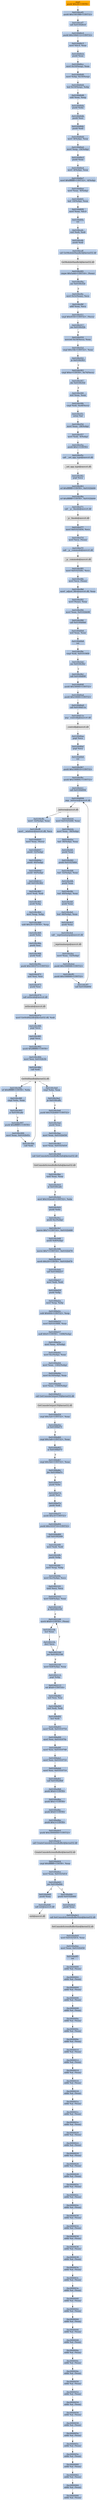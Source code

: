 digraph G {
node[shape=rectangle,style=filled,fillcolor=lightsteelblue,color=lightsteelblue]
bgcolor="transparent"
a0x0100cef0pushl_0x28UINT8[label="start\npushl $0x28<UINT8>",color="lightgrey",fillcolor="orange"];
a0x0100cef2pushl_0x1001f88UINT32[label="0x0100cef2\npushl $0x1001f88<UINT32>"];
a0x0100cef7call_0x0100d0c0[label="0x0100cef7\ncall 0x0100d0c0"];
a0x0100d0c0pushl_0x100d112UINT32[label="0x0100d0c0\npushl $0x100d112<UINT32>"];
a0x0100d0c5movl_fs_0_eax[label="0x0100d0c5\nmovl %fs:0, %eax"];
a0x0100d0cbpushl_eax[label="0x0100d0cb\npushl %eax"];
a0x0100d0ccmovl_0x10esp__eax[label="0x0100d0cc\nmovl 0x10(%esp), %eax"];
a0x0100d0d0movl_ebp_0x10esp_[label="0x0100d0d0\nmovl %ebp, 0x10(%esp)"];
a0x0100d0d4leal_0x10esp__ebp[label="0x0100d0d4\nleal 0x10(%esp), %ebp"];
a0x0100d0d8subl_eax_esp[label="0x0100d0d8\nsubl %eax, %esp"];
a0x0100d0dapushl_ebx[label="0x0100d0da\npushl %ebx"];
a0x0100d0dbpushl_esi[label="0x0100d0db\npushl %esi"];
a0x0100d0dcpushl_edi[label="0x0100d0dc\npushl %edi"];
a0x0100d0ddmovl__8ebp__eax[label="0x0100d0dd\nmovl -8(%ebp), %eax"];
a0x0100d0e0movl_esp__24ebp_[label="0x0100d0e0\nmovl %esp, -24(%ebp)"];
a0x0100d0e3pushl_eax[label="0x0100d0e3\npushl %eax"];
a0x0100d0e4movl__4ebp__eax[label="0x0100d0e4\nmovl -4(%ebp), %eax"];
a0x0100d0e7movl_0xffffffffUINT32__4ebp_[label="0x0100d0e7\nmovl $0xffffffff<UINT32>, -4(%ebp)"];
a0x0100d0eemovl_eax__8ebp_[label="0x0100d0ee\nmovl %eax, -8(%ebp)"];
a0x0100d0f1leal__16ebp__eax[label="0x0100d0f1\nleal -16(%ebp), %eax"];
a0x0100d0f4movl_eax_fs_0[label="0x0100d0f4\nmovl %eax, %fs:0"];
a0x0100d0faret[label="0x0100d0fa\nret"];
a0x0100cefcxorl_edi_edi[label="0x0100cefc\nxorl %edi, %edi"];
a0x0100cefepushl_edi[label="0x0100cefe\npushl %edi"];
a0x0100ceffcall_GetModuleHandleA_kernel32_dll[label="0x0100ceff\ncall GetModuleHandleA@kernel32.dll"];
GetModuleHandleA_kernel32_dll[label="GetModuleHandleA@kernel32.dll",color="lightgrey",fillcolor="lightgrey"];
a0x0100cf05cmpw_0x5a4dUINT16_eax_[label="0x0100cf05\ncmpw $0x5a4d<UINT16>, (%eax)"];
a0x0100cf0ajne_0x0100cf2b[label="0x0100cf0a\njne 0x0100cf2b"];
a0x0100cf0cmovl_0x3ceax__ecx[label="0x0100cf0c\nmovl 0x3c(%eax), %ecx"];
a0x0100cf0faddl_eax_ecx[label="0x0100cf0f\naddl %eax, %ecx"];
a0x0100cf11cmpl_0x4550UINT32_ecx_[label="0x0100cf11\ncmpl $0x4550<UINT32>, (%ecx)"];
a0x0100cf17jne_0x0100cf2b[label="0x0100cf17\njne 0x0100cf2b"];
a0x0100cf19movzwl_0x18ecx__eax[label="0x0100cf19\nmovzwl 0x18(%ecx), %eax"];
a0x0100cf1dcmpl_0x10bUINT32_eax[label="0x0100cf1d\ncmpl $0x10b<UINT32>, %eax"];
a0x0100cf22je_0x0100cf43[label="0x0100cf22\nje 0x0100cf43"];
a0x0100cf43cmpl_0xeUINT8_0x74ecx_[label="0x0100cf43\ncmpl $0xe<UINT8>, 0x74(%ecx)"];
a0x0100cf47jbe_0x0100cf2b[label="0x0100cf47\njbe 0x0100cf2b"];
a0x0100cf49xorl_eax_eax[label="0x0100cf49\nxorl %eax, %eax"];
a0x0100cf4bcmpl_edi_0xe8ecx_[label="0x0100cf4b\ncmpl %edi, 0xe8(%ecx)"];
a0x0100cf51setne_al[label="0x0100cf51\nsetne %al"];
a0x0100cf54movl_eax__28ebp_[label="0x0100cf54\nmovl %eax, -28(%ebp)"];
a0x0100cf57movl_edi__4ebp_[label="0x0100cf57\nmovl %edi, -4(%ebp)"];
a0x0100cf5apushl_0x1UINT8[label="0x0100cf5a\npushl $0x1<UINT8>"];
a0x0100cf5ccall___set_app_type_msvcrt_dll[label="0x0100cf5c\ncall __set_app_type@msvcrt.dll"];
a__set_app_type_msvcrt_dll[label="__set_app_type@msvcrt.dll",color="lightgrey",fillcolor="lightgrey"];
a0x0100cf62popl_ecx[label="0x0100cf62\npopl %ecx"];
a0x0100cf63orl_0xffffffffUINT8_0x0102bb90[label="0x0100cf63\norl $0xffffffff<UINT8>, 0x0102bb90"];
a0x0100cf6aorl_0xffffffffUINT8_0x0102bb94[label="0x0100cf6a\norl $0xffffffff<UINT8>, 0x0102bb94"];
a0x0100cf71call___p__fmode_msvcrt_dll[label="0x0100cf71\ncall __p__fmode@msvcrt.dll"];
a__p__fmode_msvcrt_dll[label="__p__fmode@msvcrt.dll",color="lightgrey",fillcolor="lightgrey"];
a0x0100cf77movl_0x01025d50_ecx[label="0x0100cf77\nmovl 0x01025d50, %ecx"];
a0x0100cf7dmovl_ecx_eax_[label="0x0100cf7d\nmovl %ecx, (%eax)"];
a0x0100cf7fcall___p__commode_msvcrt_dll[label="0x0100cf7f\ncall __p__commode@msvcrt.dll"];
a__p__commode_msvcrt_dll[label="__p__commode@msvcrt.dll",color="lightgrey",fillcolor="lightgrey"];
a0x0100cf85movl_0x01025d4c_ecx[label="0x0100cf85\nmovl 0x01025d4c, %ecx"];
a0x0100cf8bmovl_ecx_eax_[label="0x0100cf8b\nmovl %ecx, (%eax)"];
a0x0100cf8dmovl__adjust_fdiv_msvcrt_dll_eax[label="0x0100cf8d\nmovl _adjust_fdiv@msvcrt.dll, %eax"];
a0x0100cf92movl_eax__eax[label="0x0100cf92\nmovl (%eax), %eax"];
a0x0100cf94movl_eax_0x0102bb98[label="0x0100cf94\nmovl %eax, 0x0102bb98"];
a0x0100cf99call_0x0100d0b6[label="0x0100cf99\ncall 0x0100d0b6"];
a0x0100d0b6xorl_eax_eax[label="0x0100d0b6\nxorl %eax, %eax"];
a0x0100d0b8ret[label="0x0100d0b8\nret"];
a0x0100cf9ecmpl_edi_0x010106f4[label="0x0100cf9e\ncmpl %edi, 0x010106f4"];
a0x0100cfa4jne_0x0100cfb2[label="0x0100cfa4\njne 0x0100cfb2"];
a0x0100cfb2call_0x0100d09f[label="0x0100cfb2\ncall 0x0100d09f"];
a0x0100d09fpushl_0x30000UINT32[label="0x0100d09f\npushl $0x30000<UINT32>"];
a0x0100d0a4pushl_0x10000UINT32[label="0x0100d0a4\npushl $0x10000<UINT32>"];
a0x0100d0a9call_0x0100d11e[label="0x0100d0a9\ncall 0x0100d11e"];
a0x0100d11ejmp__controlfp_msvcrt_dll[label="0x0100d11e\njmp _controlfp@msvcrt.dll"];
a_controlfp_msvcrt_dll[label="_controlfp@msvcrt.dll",color="lightgrey",fillcolor="lightgrey"];
a0x0100d0aepopl_ecx[label="0x0100d0ae\npopl %ecx"];
a0x0100d0afpopl_ecx[label="0x0100d0af\npopl %ecx"];
a0x0100d0b0ret[label="0x0100d0b0\nret"];
a0x0100cfb7pushl_0x100f010UINT32[label="0x0100cfb7\npushl $0x100f010<UINT32>"];
a0x0100cfbcpushl_0x100f00cUINT32[label="0x0100cfbc\npushl $0x100f00c<UINT32>"];
a0x0100cfc1call_0x0100d094[label="0x0100cfc1\ncall 0x0100d094"];
a0x0100d094jmp__initterm_msvcrt_dll[label="0x0100d094\njmp _initterm@msvcrt.dll"];
a_initterm_msvcrt_dll[label="_initterm@msvcrt.dll",color="lightgrey",fillcolor="lightgrey"];
a0x0100cfc6movl_0x01025d48_eax[label="0x0100cfc6\nmovl 0x01025d48, %eax"];
a0x0100cfcbmovl_eax__36ebp_[label="0x0100cfcb\nmovl %eax, -36(%ebp)"];
a0x0100cfceleal__36ebp__eax[label="0x0100cfce\nleal -36(%ebp), %eax"];
a0x0100cfd1pushl_eax[label="0x0100cfd1\npushl %eax"];
a0x0100cfd2pushl_0x01025d44[label="0x0100cfd2\npushl 0x01025d44"];
a0x0100cfd8leal__32ebp__eax[label="0x0100cfd8\nleal -32(%ebp), %eax"];
a0x0100cfdbpushl_eax[label="0x0100cfdb\npushl %eax"];
a0x0100cfdcleal__40ebp__eax[label="0x0100cfdc\nleal -40(%ebp), %eax"];
a0x0100cfdfpushl_eax[label="0x0100cfdf\npushl %eax"];
a0x0100cfe0leal__44ebp__eax[label="0x0100cfe0\nleal -44(%ebp), %eax"];
a0x0100cfe3pushl_eax[label="0x0100cfe3\npushl %eax"];
a0x0100cfe4call___wgetmainargs_msvcrt_dll[label="0x0100cfe4\ncall __wgetmainargs@msvcrt.dll"];
a__wgetmainargs_msvcrt_dll[label="__wgetmainargs@msvcrt.dll",color="lightgrey",fillcolor="lightgrey"];
a0x0100cfeamovl_eax__52ebp_[label="0x0100cfea\nmovl %eax, -52(%ebp)"];
a0x0100cfedpushl_0x100f008UINT32[label="0x0100cfed\npushl $0x100f008<UINT32>"];
a0x0100cff2pushl_0x100f000UINT32[label="0x0100cff2\npushl $0x100f000<UINT32>"];
a0x0100cff7call_0x0100d094[label="0x0100cff7\ncall 0x0100d094"];
a0x0100cffcmovl__32ebp__eax[label="0x0100cffc\nmovl -32(%ebp), %eax"];
a0x0100cfffmovl___winitenv_msvcrt_dll_ecx[label="0x0100cfff\nmovl __winitenv@msvcrt.dll, %ecx"];
a0x0100d005movl_eax_ecx_[label="0x0100d005\nmovl %eax, (%ecx)"];
a0x0100d007pushl__32ebp_[label="0x0100d007\npushl -32(%ebp)"];
a0x0100d00apushl__40ebp_[label="0x0100d00a\npushl -40(%ebp)"];
a0x0100d00dpushl__44ebp_[label="0x0100d00d\npushl -44(%ebp)"];
a0x0100d010call_0x0100c961[label="0x0100d010\ncall 0x0100c961"];
a0x0100c961movl_edi_edi[label="0x0100c961\nmovl %edi, %edi"];
a0x0100c963pushl_ebp[label="0x0100c963\npushl %ebp"];
a0x0100c964movl_esp_ebp[label="0x0100c964\nmovl %esp, %ebp"];
a0x0100c966subl_0x20UINT8_esp[label="0x0100c966\nsubl $0x20<UINT8>, %esp"];
a0x0100c969pushl_ebx[label="0x0100c969\npushl %ebx"];
a0x0100c96apushl_esi[label="0x0100c96a\npushl %esi"];
a0x0100c96bpushl_edi[label="0x0100c96b\npushl %edi"];
a0x0100c96cpushl_0x1001f72UINT32[label="0x0100c96c\npushl $0x1001f72<UINT32>"];
a0x0100c971xorl_esi_esi[label="0x0100c971\nxorl %esi, %esi"];
a0x0100c973pushl_esi[label="0x0100c973\npushl %esi"];
a0x0100c974call_setlocale_msvcrt_dll[label="0x0100c974\ncall setlocale@msvcrt.dll"];
setlocale_msvcrt_dll[label="setlocale@msvcrt.dll",color="lightgrey",fillcolor="lightgrey"];
a0x0100c97amovl_GetStdHandle_kernel32_dll_edi[label="0x0100c97a\nmovl GetStdHandle@kernel32.dll, %edi"];
a0x0100c980popl_ecx[label="0x0100c980\npopl %ecx"];
a0x0100c981popl_ecx[label="0x0100c981\npopl %ecx"];
a0x0100c982pushl_0xfffffff6UINT8[label="0x0100c982\npushl $0xfffffff6<UINT8>"];
a0x0100c984movl_esi_0x0102b3fc[label="0x0100c984\nmovl %esi, 0x0102b3fc"];
a0x0100c98acall_edi[label="0x0100c98a\ncall %edi"];
GetStdHandle_kernel32_dll[label="GetStdHandle@kernel32.dll",color="lightgrey",fillcolor="lightgrey"];
a0x0100c98corl_0xffffffffUINT8_ebx[label="0x0100c98c\norl $0xffffffff<UINT8>, %ebx"];
a0x0100c98fcmpl_ebx_eax[label="0x0100c98f\ncmpl %ebx, %eax"];
a0x0100c991je_0x0100ca8c[label="0x0100c991\nje 0x0100ca8c"];
a0x0100c997pushl_0xfffffff5UINT8[label="0x0100c997\npushl $0xfffffff5<UINT8>"];
a0x0100c999movl_eax_0x0102b45c[label="0x0100c999\nmovl %eax, 0x0102b45c"];
a0x0100c99ecall_edi[label="0x0100c99e\ncall %edi"];
a0x0100c9a0cmpl_ebx_eax[label="0x0100c9a0\ncmpl %ebx, %eax"];
a0x0100c9a2je_0x0100ca8c[label="0x0100c9a2\nje 0x0100ca8c"];
a0x0100c9a8pushl_0x102b460UINT32[label="0x0100c9a8\npushl $0x102b460<UINT32>"];
a0x0100c9adpushl_eax[label="0x0100c9ad\npushl %eax"];
a0x0100c9aemovl_eax_0x0102b458[label="0x0100c9ae\nmovl %eax, 0x0102b458"];
a0x0100c9b3movl_eax_0x01025d18[label="0x0100c9b3\nmovl %eax, 0x01025d18"];
a0x0100c9b8call_GetConsoleScreenBufferInfo_kernel32_dll[label="0x0100c9b8\ncall GetConsoleScreenBufferInfo@kernel32.dll"];
GetConsoleScreenBufferInfo_kernel32_dll[label="GetConsoleScreenBufferInfo@kernel32.dll",color="lightgrey",fillcolor="lightgrey"];
a0x0100c9betestl_eax_eax[label="0x0100c9be\ntestl %eax, %eax"];
a0x0100c9c0je_0x0100ca8c[label="0x0100c9c0\nje 0x0100ca8c"];
a0x0100c9c6movl_0x102aca0UINT32_ebx[label="0x0100c9c6\nmovl $0x102aca0<UINT32>, %ebx"];
a0x0100c9cbpushl_ebx[label="0x0100c9cb\npushl %ebx"];
a0x0100c9ccpushl_0xcebp_[label="0x0100c9cc\npushl 0xc(%ebp)"];
a0x0100c9cfmovw_0x7UINT16_0x0102b468[label="0x0100c9cf\nmovw $0x7<UINT16>, 0x0102b468"];
a0x0100c9d8pushl_0x8ebp_[label="0x0100c9d8\npushl 0x8(%ebp)"];
a0x0100c9dbmovw_0x7UINT16_0x0102b478[label="0x0100c9db\nmovw $0x7<UINT16>, 0x0102b478"];
a0x0100c9e4movb_0x20UINT8_0x0102b476[label="0x0100c9e4\nmovb $0x20<UINT8>, 0x0102b476"];
a0x0100c9ebcall_0x0100bd27[label="0x0100c9eb\ncall 0x0100bd27"];
a0x0100bd27movl_edi_edi[label="0x0100bd27\nmovl %edi, %edi"];
a0x0100bd29pushl_ebp[label="0x0100bd29\npushl %ebp"];
a0x0100bd2amovl_esp_ebp[label="0x0100bd2a\nmovl %esp, %ebp"];
a0x0100bd2csubl_0x604UINT32_esp[label="0x0100bd2c\nsubl $0x604<UINT32>, %esp"];
a0x0100bd32movl_0x010106f0_eax[label="0x0100bd32\nmovl 0x010106f0, %eax"];
a0x0100bd37andl_0x0UINT8__1496ebp_[label="0x0100bd37\nandl $0x0<UINT8>, -1496(%ebp)"];
a0x0100bd3emovl_eax__4ebp_[label="0x0100bd3e\nmovl %eax, -4(%ebp)"];
a0x0100bd41movl_0xcebp__eax[label="0x0100bd41\nmovl 0xc(%ebp), %eax"];
a0x0100bd44movl_eax__1492ebp_[label="0x0100bd44\nmovl %eax, -1492(%ebp)"];
a0x0100bd4amovl_0x10ebp__eax[label="0x0100bd4a\nmovl 0x10(%ebp), %eax"];
a0x0100bd4dmovl_eax__1500ebp_[label="0x0100bd4d\nmovl %eax, -1500(%ebp)"];
a0x0100bd53call_GetConsoleOutputCP_kernel32_dll[label="0x0100bd53\ncall GetConsoleOutputCP@kernel32.dll"];
GetConsoleOutputCP_kernel32_dll[label="GetConsoleOutputCP@kernel32.dll",color="lightgrey",fillcolor="lightgrey"];
a0x0100bd59cmpl_0x3a4UINT32_eax[label="0x0100bd59\ncmpl $0x3a4<UINT32>, %eax"];
a0x0100bd5eje_0x0100bd75[label="0x0100bd5e\nje 0x0100bd75"];
a0x0100bd60cmpl_0x3a8UINT32_eax[label="0x0100bd60\ncmpl $0x3a8<UINT32>, %eax"];
a0x0100bd65je_0x0100bd75[label="0x0100bd65\nje 0x0100bd75"];
a0x0100bd67cmpl_0x3b4UINT32_eax[label="0x0100bd67\ncmpl $0x3b4<UINT32>, %eax"];
a0x0100bd6cjbe_0x0100bd7c[label="0x0100bd6c\njbe 0x0100bd7c"];
a0x0100bd7cpushl_ebx[label="0x0100bd7c\npushl %ebx"];
a0x0100bd7dpushl_esi[label="0x0100bd7d\npushl %esi"];
a0x0100bd7epushl_edi[label="0x0100bd7e\npushl %edi"];
a0x0100bd7fpushl_0xc0UINT32[label="0x0100bd7f\npushl $0xc0<UINT32>"];
a0x0100bd84pushl_0x1010710UINT32[label="0x0100bd84\npushl $0x1010710<UINT32>"];
a0x0100bd89call_0x010020f9[label="0x0100bd89\ncall 0x010020f9"];
a0x010020f9movl_edi_edi[label="0x010020f9\nmovl %edi, %edi"];
a0x010020fbpushl_ebp[label="0x010020fb\npushl %ebp"];
a0x010020fcmovl_esp_ebp[label="0x010020fc\nmovl %esp, %ebp"];
a0x010020femovl_0xcebp__ecx[label="0x010020fe\nmovl 0xc(%ebp), %ecx"];
a0x01002101testl_ecx_ecx[label="0x01002101\ntestl %ecx, %ecx"];
a0x01002103movl_0x8ebp__eax[label="0x01002103\nmovl 0x8(%ebp), %eax"];
a0x01002106je_0x0100210f[label="0x01002106\nje 0x0100210f"];
a0x01002108movb_0x0UINT8_eax_[label="0x01002108\nmovb $0x0<UINT8>, (%eax)"];
a0x0100210bincl_eax[label="0x0100210b\nincl %eax"];
a0x0100210cdecl_ecx[label="0x0100210c\ndecl %ecx"];
a0x0100210djne_0x01002108[label="0x0100210d\njne 0x01002108"];
a0x0100210fmovl_0x8ebp__eax[label="0x0100210f\nmovl 0x8(%ebp), %eax"];
a0x01002112popl_ebp[label="0x01002112\npopl %ebp"];
a0x01002113ret_0x8UINT16[label="0x01002113\nret $0x8<UINT16>"];
a0x0100bd8exorl_esi_esi[label="0x0100bd8e\nxorl %esi, %esi"];
a0x0100bd90xorl_edi_edi[label="0x0100bd90\nxorl %edi, %edi"];
a0x0100bd92incl_edi[label="0x0100bd92\nincl %edi"];
a0x0100bd93movl_edi_0x01010754[label="0x0100bd93\nmovl %edi, 0x01010754"];
a0x0100bd99movl_esi_0x0101074c[label="0x0100bd99\nmovl %esi, 0x0101074c"];
a0x0100bd9fmovl_esi_0x01010748[label="0x0100bd9f\nmovl %esi, 0x01010748"];
a0x0100bda5movl_esi_0x01010710[label="0x0100bda5\nmovl %esi, 0x01010710"];
a0x0100bdabmovl_esi_0x01010714[label="0x0100bdab\nmovl %esi, 0x01010714"];
a0x0100bdb1call_0x0100a9b8[label="0x0100bdb1\ncall 0x0100a9b8"];
a0x0100a9b8pushl_0x0UINT8[label="0x0100a9b8\npushl $0x0<UINT8>"];
a0x0100a9bapushl_0x1UINT8[label="0x0100a9ba\npushl $0x1<UINT8>"];
a0x0100a9bcpushl_0x0UINT8[label="0x0100a9bc\npushl $0x0<UINT8>"];
a0x0100a9bepushl_0x3UINT8[label="0x0100a9be\npushl $0x3<UINT8>"];
a0x0100a9c0pushl_0xc0000000UINT32[label="0x0100a9c0\npushl $0xc0000000<UINT32>"];
a0x0100a9c5call_CreateConsoleScreenBuffer_kernel32_dll[label="0x0100a9c5\ncall CreateConsoleScreenBuffer@kernel32.dll"];
CreateConsoleScreenBuffer_kernel32_dll[label="CreateConsoleScreenBuffer@kernel32.dll",color="lightgrey",fillcolor="lightgrey"];
a0x0100a9cbcmpl_0xffffffffUINT8_eax[label="0x0100a9cb\ncmpl $0xffffffff<UINT8>, %eax"];
a0x0100a9cemovl_eax_0x01025d14[label="0x0100a9ce\nmovl %eax, 0x01025d14"];
a0x0100a9d3jne_0x0100a9dc[label="0x0100a9d3\njne 0x0100a9dc"];
a0x0100a9d5pushl_eax[label="0x0100a9d5\npushl %eax"];
a0x0100a9dcpushl_0x0102b460[label="0x0100a9dc\npushl 0x0102b460"];
a0x0100a9e2pushl_eax[label="0x0100a9e2\npushl %eax"];
a0x0100a9e3call_SetConsoleScreenBufferSize_kernel32_dll[label="0x0100a9e3\ncall SetConsoleScreenBufferSize@kernel32.dll"];
SetConsoleScreenBufferSize_kernel32_dll[label="SetConsoleScreenBufferSize@kernel32.dll",color="lightgrey",fillcolor="lightgrey"];
a0x0100a9e9movl_0x01025d14_eax[label="0x0100a9e9\nmovl 0x01025d14, %eax"];
a0x0100a9eemovl_eax_0x0102b458[label="0x0100a9ee\nmovl %eax, 0x0102b458"];
a0x0100a9f3ret[label="0x0100a9f3\nret"];
a0xc0000000addb_al_eax_[label="0xc0000000\naddb %al, (%eax)"];
a0xc0000002addb_al_eax_[label="0xc0000002\naddb %al, (%eax)"];
a0xc0000004addb_al_eax_[label="0xc0000004\naddb %al, (%eax)"];
a0xc0000006addb_al_eax_[label="0xc0000006\naddb %al, (%eax)"];
a0xc0000008addb_al_eax_[label="0xc0000008\naddb %al, (%eax)"];
a0xc000000aaddb_al_eax_[label="0xc000000a\naddb %al, (%eax)"];
a0xc000000caddb_al_eax_[label="0xc000000c\naddb %al, (%eax)"];
a0xc000000eaddb_al_eax_[label="0xc000000e\naddb %al, (%eax)"];
a0xc0000010addb_al_eax_[label="0xc0000010\naddb %al, (%eax)"];
a0xc0000012addb_al_eax_[label="0xc0000012\naddb %al, (%eax)"];
a0xc0000014addb_al_eax_[label="0xc0000014\naddb %al, (%eax)"];
a0xc0000016addb_al_eax_[label="0xc0000016\naddb %al, (%eax)"];
a0xc0000018addb_al_eax_[label="0xc0000018\naddb %al, (%eax)"];
a0xc000001aaddb_al_eax_[label="0xc000001a\naddb %al, (%eax)"];
a0xc000001caddb_al_eax_[label="0xc000001c\naddb %al, (%eax)"];
a0xc000001eaddb_al_eax_[label="0xc000001e\naddb %al, (%eax)"];
a0xc0000020addb_al_eax_[label="0xc0000020\naddb %al, (%eax)"];
a0xc0000022addb_al_eax_[label="0xc0000022\naddb %al, (%eax)"];
a0xc0000024addb_al_eax_[label="0xc0000024\naddb %al, (%eax)"];
a0xc0000026addb_al_eax_[label="0xc0000026\naddb %al, (%eax)"];
a0xc0000028addb_al_eax_[label="0xc0000028\naddb %al, (%eax)"];
a0xc000002aaddb_al_eax_[label="0xc000002a\naddb %al, (%eax)"];
a0xc000002caddb_al_eax_[label="0xc000002c\naddb %al, (%eax)"];
a0xc000002eaddb_al_eax_[label="0xc000002e\naddb %al, (%eax)"];
a0xc0000030addb_al_eax_[label="0xc0000030\naddb %al, (%eax)"];
a0xc0000032addb_al_eax_[label="0xc0000032\naddb %al, (%eax)"];
a0xc0000034addb_al_eax_[label="0xc0000034\naddb %al, (%eax)"];
a0xc0000036addb_al_eax_[label="0xc0000036\naddb %al, (%eax)"];
a0xc0000038addb_al_eax_[label="0xc0000038\naddb %al, (%eax)"];
a0xc000003aaddb_al_eax_[label="0xc000003a\naddb %al, (%eax)"];
a0xc000003caddb_al_eax_[label="0xc000003c\naddb %al, (%eax)"];
a0xc000003eaddb_al_eax_[label="0xc000003e\naddb %al, (%eax)"];
a0xc0000040addb_al_eax_[label="0xc0000040\naddb %al, (%eax)"];
a0xc0000042addb_al_eax_[label="0xc0000042\naddb %al, (%eax)"];
a0xc0000044addb_al_eax_[label="0xc0000044\naddb %al, (%eax)"];
a0xc0000046addb_al_eax_[label="0xc0000046\naddb %al, (%eax)"];
a0xc0000048addb_al_eax_[label="0xc0000048\naddb %al, (%eax)"];
a0xc000004aaddb_al_eax_[label="0xc000004a\naddb %al, (%eax)"];
a0xc000004caddb_al_eax_[label="0xc000004c\naddb %al, (%eax)"];
a0xc000004eaddb_al_eax_[label="0xc000004e\naddb %al, (%eax)"];
a0xc0000050addb_al_eax_[label="0xc0000050\naddb %al, (%eax)"];
a0xc0000052addb_al_eax_[label="0xc0000052\naddb %al, (%eax)"];
a0xc0000054addb_al_eax_[label="0xc0000054\naddb %al, (%eax)"];
a0xc0000056addb_al_eax_[label="0xc0000056\naddb %al, (%eax)"];
a0xc0000058addb_al_eax_[label="0xc0000058\naddb %al, (%eax)"];
a0xc000005aaddb_al_eax_[label="0xc000005a\naddb %al, (%eax)"];
a0xc000005caddb_al_eax_[label="0xc000005c\naddb %al, (%eax)"];
a0xc000005eaddb_al_eax_[label="0xc000005e\naddb %al, (%eax)"];
a0xc0000060addb_al_eax_[label="0xc0000060\naddb %al, (%eax)"];
a0xc0000062addb_al_eax_[label="0xc0000062\naddb %al, (%eax)"];
a0xc0000064addb_al_eax_[label="0xc0000064\naddb %al, (%eax)"];
a0xc0000066addb_al_eax_[label="0xc0000066\naddb %al, (%eax)"];
a0x0100a9d6call_exit_msvcrt_dll[label="0x0100a9d6\ncall exit@msvcrt.dll"];
exit_msvcrt_dll[label="exit@msvcrt.dll",color="lightgrey",fillcolor="lightgrey"];
a0x0100cef0pushl_0x28UINT8 -> a0x0100cef2pushl_0x1001f88UINT32 [color="#000000"];
a0x0100cef2pushl_0x1001f88UINT32 -> a0x0100cef7call_0x0100d0c0 [color="#000000"];
a0x0100cef7call_0x0100d0c0 -> a0x0100d0c0pushl_0x100d112UINT32 [color="#000000"];
a0x0100d0c0pushl_0x100d112UINT32 -> a0x0100d0c5movl_fs_0_eax [color="#000000"];
a0x0100d0c5movl_fs_0_eax -> a0x0100d0cbpushl_eax [color="#000000"];
a0x0100d0cbpushl_eax -> a0x0100d0ccmovl_0x10esp__eax [color="#000000"];
a0x0100d0ccmovl_0x10esp__eax -> a0x0100d0d0movl_ebp_0x10esp_ [color="#000000"];
a0x0100d0d0movl_ebp_0x10esp_ -> a0x0100d0d4leal_0x10esp__ebp [color="#000000"];
a0x0100d0d4leal_0x10esp__ebp -> a0x0100d0d8subl_eax_esp [color="#000000"];
a0x0100d0d8subl_eax_esp -> a0x0100d0dapushl_ebx [color="#000000"];
a0x0100d0dapushl_ebx -> a0x0100d0dbpushl_esi [color="#000000"];
a0x0100d0dbpushl_esi -> a0x0100d0dcpushl_edi [color="#000000"];
a0x0100d0dcpushl_edi -> a0x0100d0ddmovl__8ebp__eax [color="#000000"];
a0x0100d0ddmovl__8ebp__eax -> a0x0100d0e0movl_esp__24ebp_ [color="#000000"];
a0x0100d0e0movl_esp__24ebp_ -> a0x0100d0e3pushl_eax [color="#000000"];
a0x0100d0e3pushl_eax -> a0x0100d0e4movl__4ebp__eax [color="#000000"];
a0x0100d0e4movl__4ebp__eax -> a0x0100d0e7movl_0xffffffffUINT32__4ebp_ [color="#000000"];
a0x0100d0e7movl_0xffffffffUINT32__4ebp_ -> a0x0100d0eemovl_eax__8ebp_ [color="#000000"];
a0x0100d0eemovl_eax__8ebp_ -> a0x0100d0f1leal__16ebp__eax [color="#000000"];
a0x0100d0f1leal__16ebp__eax -> a0x0100d0f4movl_eax_fs_0 [color="#000000"];
a0x0100d0f4movl_eax_fs_0 -> a0x0100d0faret [color="#000000"];
a0x0100d0faret -> a0x0100cefcxorl_edi_edi [color="#000000"];
a0x0100cefcxorl_edi_edi -> a0x0100cefepushl_edi [color="#000000"];
a0x0100cefepushl_edi -> a0x0100ceffcall_GetModuleHandleA_kernel32_dll [color="#000000"];
a0x0100ceffcall_GetModuleHandleA_kernel32_dll -> GetModuleHandleA_kernel32_dll [color="#000000"];
GetModuleHandleA_kernel32_dll -> a0x0100cf05cmpw_0x5a4dUINT16_eax_ [color="#000000"];
a0x0100cf05cmpw_0x5a4dUINT16_eax_ -> a0x0100cf0ajne_0x0100cf2b [color="#000000"];
a0x0100cf0ajne_0x0100cf2b -> a0x0100cf0cmovl_0x3ceax__ecx [color="#000000",label="F"];
a0x0100cf0cmovl_0x3ceax__ecx -> a0x0100cf0faddl_eax_ecx [color="#000000"];
a0x0100cf0faddl_eax_ecx -> a0x0100cf11cmpl_0x4550UINT32_ecx_ [color="#000000"];
a0x0100cf11cmpl_0x4550UINT32_ecx_ -> a0x0100cf17jne_0x0100cf2b [color="#000000"];
a0x0100cf17jne_0x0100cf2b -> a0x0100cf19movzwl_0x18ecx__eax [color="#000000",label="F"];
a0x0100cf19movzwl_0x18ecx__eax -> a0x0100cf1dcmpl_0x10bUINT32_eax [color="#000000"];
a0x0100cf1dcmpl_0x10bUINT32_eax -> a0x0100cf22je_0x0100cf43 [color="#000000"];
a0x0100cf22je_0x0100cf43 -> a0x0100cf43cmpl_0xeUINT8_0x74ecx_ [color="#000000",label="T"];
a0x0100cf43cmpl_0xeUINT8_0x74ecx_ -> a0x0100cf47jbe_0x0100cf2b [color="#000000"];
a0x0100cf47jbe_0x0100cf2b -> a0x0100cf49xorl_eax_eax [color="#000000",label="F"];
a0x0100cf49xorl_eax_eax -> a0x0100cf4bcmpl_edi_0xe8ecx_ [color="#000000"];
a0x0100cf4bcmpl_edi_0xe8ecx_ -> a0x0100cf51setne_al [color="#000000"];
a0x0100cf51setne_al -> a0x0100cf54movl_eax__28ebp_ [color="#000000"];
a0x0100cf54movl_eax__28ebp_ -> a0x0100cf57movl_edi__4ebp_ [color="#000000"];
a0x0100cf57movl_edi__4ebp_ -> a0x0100cf5apushl_0x1UINT8 [color="#000000"];
a0x0100cf5apushl_0x1UINT8 -> a0x0100cf5ccall___set_app_type_msvcrt_dll [color="#000000"];
a0x0100cf5ccall___set_app_type_msvcrt_dll -> a__set_app_type_msvcrt_dll [color="#000000"];
a__set_app_type_msvcrt_dll -> a0x0100cf62popl_ecx [color="#000000"];
a0x0100cf62popl_ecx -> a0x0100cf63orl_0xffffffffUINT8_0x0102bb90 [color="#000000"];
a0x0100cf63orl_0xffffffffUINT8_0x0102bb90 -> a0x0100cf6aorl_0xffffffffUINT8_0x0102bb94 [color="#000000"];
a0x0100cf6aorl_0xffffffffUINT8_0x0102bb94 -> a0x0100cf71call___p__fmode_msvcrt_dll [color="#000000"];
a0x0100cf71call___p__fmode_msvcrt_dll -> a__p__fmode_msvcrt_dll [color="#000000"];
a__p__fmode_msvcrt_dll -> a0x0100cf77movl_0x01025d50_ecx [color="#000000"];
a0x0100cf77movl_0x01025d50_ecx -> a0x0100cf7dmovl_ecx_eax_ [color="#000000"];
a0x0100cf7dmovl_ecx_eax_ -> a0x0100cf7fcall___p__commode_msvcrt_dll [color="#000000"];
a0x0100cf7fcall___p__commode_msvcrt_dll -> a__p__commode_msvcrt_dll [color="#000000"];
a__p__commode_msvcrt_dll -> a0x0100cf85movl_0x01025d4c_ecx [color="#000000"];
a0x0100cf85movl_0x01025d4c_ecx -> a0x0100cf8bmovl_ecx_eax_ [color="#000000"];
a0x0100cf8bmovl_ecx_eax_ -> a0x0100cf8dmovl__adjust_fdiv_msvcrt_dll_eax [color="#000000"];
a0x0100cf8dmovl__adjust_fdiv_msvcrt_dll_eax -> a0x0100cf92movl_eax__eax [color="#000000"];
a0x0100cf92movl_eax__eax -> a0x0100cf94movl_eax_0x0102bb98 [color="#000000"];
a0x0100cf94movl_eax_0x0102bb98 -> a0x0100cf99call_0x0100d0b6 [color="#000000"];
a0x0100cf99call_0x0100d0b6 -> a0x0100d0b6xorl_eax_eax [color="#000000"];
a0x0100d0b6xorl_eax_eax -> a0x0100d0b8ret [color="#000000"];
a0x0100d0b8ret -> a0x0100cf9ecmpl_edi_0x010106f4 [color="#000000"];
a0x0100cf9ecmpl_edi_0x010106f4 -> a0x0100cfa4jne_0x0100cfb2 [color="#000000"];
a0x0100cfa4jne_0x0100cfb2 -> a0x0100cfb2call_0x0100d09f [color="#000000",label="T"];
a0x0100cfb2call_0x0100d09f -> a0x0100d09fpushl_0x30000UINT32 [color="#000000"];
a0x0100d09fpushl_0x30000UINT32 -> a0x0100d0a4pushl_0x10000UINT32 [color="#000000"];
a0x0100d0a4pushl_0x10000UINT32 -> a0x0100d0a9call_0x0100d11e [color="#000000"];
a0x0100d0a9call_0x0100d11e -> a0x0100d11ejmp__controlfp_msvcrt_dll [color="#000000"];
a0x0100d11ejmp__controlfp_msvcrt_dll -> a_controlfp_msvcrt_dll [color="#000000"];
a_controlfp_msvcrt_dll -> a0x0100d0aepopl_ecx [color="#000000"];
a0x0100d0aepopl_ecx -> a0x0100d0afpopl_ecx [color="#000000"];
a0x0100d0afpopl_ecx -> a0x0100d0b0ret [color="#000000"];
a0x0100d0b0ret -> a0x0100cfb7pushl_0x100f010UINT32 [color="#000000"];
a0x0100cfb7pushl_0x100f010UINT32 -> a0x0100cfbcpushl_0x100f00cUINT32 [color="#000000"];
a0x0100cfbcpushl_0x100f00cUINT32 -> a0x0100cfc1call_0x0100d094 [color="#000000"];
a0x0100cfc1call_0x0100d094 -> a0x0100d094jmp__initterm_msvcrt_dll [color="#000000"];
a0x0100d094jmp__initterm_msvcrt_dll -> a_initterm_msvcrt_dll [color="#000000"];
a_initterm_msvcrt_dll -> a0x0100cfc6movl_0x01025d48_eax [color="#000000"];
a0x0100cfc6movl_0x01025d48_eax -> a0x0100cfcbmovl_eax__36ebp_ [color="#000000"];
a0x0100cfcbmovl_eax__36ebp_ -> a0x0100cfceleal__36ebp__eax [color="#000000"];
a0x0100cfceleal__36ebp__eax -> a0x0100cfd1pushl_eax [color="#000000"];
a0x0100cfd1pushl_eax -> a0x0100cfd2pushl_0x01025d44 [color="#000000"];
a0x0100cfd2pushl_0x01025d44 -> a0x0100cfd8leal__32ebp__eax [color="#000000"];
a0x0100cfd8leal__32ebp__eax -> a0x0100cfdbpushl_eax [color="#000000"];
a0x0100cfdbpushl_eax -> a0x0100cfdcleal__40ebp__eax [color="#000000"];
a0x0100cfdcleal__40ebp__eax -> a0x0100cfdfpushl_eax [color="#000000"];
a0x0100cfdfpushl_eax -> a0x0100cfe0leal__44ebp__eax [color="#000000"];
a0x0100cfe0leal__44ebp__eax -> a0x0100cfe3pushl_eax [color="#000000"];
a0x0100cfe3pushl_eax -> a0x0100cfe4call___wgetmainargs_msvcrt_dll [color="#000000"];
a0x0100cfe4call___wgetmainargs_msvcrt_dll -> a__wgetmainargs_msvcrt_dll [color="#000000"];
a__wgetmainargs_msvcrt_dll -> a0x0100cfeamovl_eax__52ebp_ [color="#000000"];
a0x0100cfeamovl_eax__52ebp_ -> a0x0100cfedpushl_0x100f008UINT32 [color="#000000"];
a0x0100cfedpushl_0x100f008UINT32 -> a0x0100cff2pushl_0x100f000UINT32 [color="#000000"];
a0x0100cff2pushl_0x100f000UINT32 -> a0x0100cff7call_0x0100d094 [color="#000000"];
a0x0100cff7call_0x0100d094 -> a0x0100d094jmp__initterm_msvcrt_dll [color="#000000"];
a_initterm_msvcrt_dll -> a0x0100cffcmovl__32ebp__eax [color="#000000"];
a0x0100cffcmovl__32ebp__eax -> a0x0100cfffmovl___winitenv_msvcrt_dll_ecx [color="#000000"];
a0x0100cfffmovl___winitenv_msvcrt_dll_ecx -> a0x0100d005movl_eax_ecx_ [color="#000000"];
a0x0100d005movl_eax_ecx_ -> a0x0100d007pushl__32ebp_ [color="#000000"];
a0x0100d007pushl__32ebp_ -> a0x0100d00apushl__40ebp_ [color="#000000"];
a0x0100d00apushl__40ebp_ -> a0x0100d00dpushl__44ebp_ [color="#000000"];
a0x0100d00dpushl__44ebp_ -> a0x0100d010call_0x0100c961 [color="#000000"];
a0x0100d010call_0x0100c961 -> a0x0100c961movl_edi_edi [color="#000000"];
a0x0100c961movl_edi_edi -> a0x0100c963pushl_ebp [color="#000000"];
a0x0100c963pushl_ebp -> a0x0100c964movl_esp_ebp [color="#000000"];
a0x0100c964movl_esp_ebp -> a0x0100c966subl_0x20UINT8_esp [color="#000000"];
a0x0100c966subl_0x20UINT8_esp -> a0x0100c969pushl_ebx [color="#000000"];
a0x0100c969pushl_ebx -> a0x0100c96apushl_esi [color="#000000"];
a0x0100c96apushl_esi -> a0x0100c96bpushl_edi [color="#000000"];
a0x0100c96bpushl_edi -> a0x0100c96cpushl_0x1001f72UINT32 [color="#000000"];
a0x0100c96cpushl_0x1001f72UINT32 -> a0x0100c971xorl_esi_esi [color="#000000"];
a0x0100c971xorl_esi_esi -> a0x0100c973pushl_esi [color="#000000"];
a0x0100c973pushl_esi -> a0x0100c974call_setlocale_msvcrt_dll [color="#000000"];
a0x0100c974call_setlocale_msvcrt_dll -> setlocale_msvcrt_dll [color="#000000"];
setlocale_msvcrt_dll -> a0x0100c97amovl_GetStdHandle_kernel32_dll_edi [color="#000000"];
a0x0100c97amovl_GetStdHandle_kernel32_dll_edi -> a0x0100c980popl_ecx [color="#000000"];
a0x0100c980popl_ecx -> a0x0100c981popl_ecx [color="#000000"];
a0x0100c981popl_ecx -> a0x0100c982pushl_0xfffffff6UINT8 [color="#000000"];
a0x0100c982pushl_0xfffffff6UINT8 -> a0x0100c984movl_esi_0x0102b3fc [color="#000000"];
a0x0100c984movl_esi_0x0102b3fc -> a0x0100c98acall_edi [color="#000000"];
a0x0100c98acall_edi -> GetStdHandle_kernel32_dll [color="#000000"];
GetStdHandle_kernel32_dll -> a0x0100c98corl_0xffffffffUINT8_ebx [color="#000000"];
a0x0100c98corl_0xffffffffUINT8_ebx -> a0x0100c98fcmpl_ebx_eax [color="#000000"];
a0x0100c98fcmpl_ebx_eax -> a0x0100c991je_0x0100ca8c [color="#000000"];
a0x0100c991je_0x0100ca8c -> a0x0100c997pushl_0xfffffff5UINT8 [color="#000000",label="F"];
a0x0100c997pushl_0xfffffff5UINT8 -> a0x0100c999movl_eax_0x0102b45c [color="#000000"];
a0x0100c999movl_eax_0x0102b45c -> a0x0100c99ecall_edi [color="#000000"];
a0x0100c99ecall_edi -> GetStdHandle_kernel32_dll [color="#000000"];
GetStdHandle_kernel32_dll -> a0x0100c9a0cmpl_ebx_eax [color="#000000"];
a0x0100c9a0cmpl_ebx_eax -> a0x0100c9a2je_0x0100ca8c [color="#000000"];
a0x0100c9a2je_0x0100ca8c -> a0x0100c9a8pushl_0x102b460UINT32 [color="#000000",label="F"];
a0x0100c9a8pushl_0x102b460UINT32 -> a0x0100c9adpushl_eax [color="#000000"];
a0x0100c9adpushl_eax -> a0x0100c9aemovl_eax_0x0102b458 [color="#000000"];
a0x0100c9aemovl_eax_0x0102b458 -> a0x0100c9b3movl_eax_0x01025d18 [color="#000000"];
a0x0100c9b3movl_eax_0x01025d18 -> a0x0100c9b8call_GetConsoleScreenBufferInfo_kernel32_dll [color="#000000"];
a0x0100c9b8call_GetConsoleScreenBufferInfo_kernel32_dll -> GetConsoleScreenBufferInfo_kernel32_dll [color="#000000"];
GetConsoleScreenBufferInfo_kernel32_dll -> a0x0100c9betestl_eax_eax [color="#000000"];
a0x0100c9betestl_eax_eax -> a0x0100c9c0je_0x0100ca8c [color="#000000"];
a0x0100c9c0je_0x0100ca8c -> a0x0100c9c6movl_0x102aca0UINT32_ebx [color="#000000",label="F"];
a0x0100c9c6movl_0x102aca0UINT32_ebx -> a0x0100c9cbpushl_ebx [color="#000000"];
a0x0100c9cbpushl_ebx -> a0x0100c9ccpushl_0xcebp_ [color="#000000"];
a0x0100c9ccpushl_0xcebp_ -> a0x0100c9cfmovw_0x7UINT16_0x0102b468 [color="#000000"];
a0x0100c9cfmovw_0x7UINT16_0x0102b468 -> a0x0100c9d8pushl_0x8ebp_ [color="#000000"];
a0x0100c9d8pushl_0x8ebp_ -> a0x0100c9dbmovw_0x7UINT16_0x0102b478 [color="#000000"];
a0x0100c9dbmovw_0x7UINT16_0x0102b478 -> a0x0100c9e4movb_0x20UINT8_0x0102b476 [color="#000000"];
a0x0100c9e4movb_0x20UINT8_0x0102b476 -> a0x0100c9ebcall_0x0100bd27 [color="#000000"];
a0x0100c9ebcall_0x0100bd27 -> a0x0100bd27movl_edi_edi [color="#000000"];
a0x0100bd27movl_edi_edi -> a0x0100bd29pushl_ebp [color="#000000"];
a0x0100bd29pushl_ebp -> a0x0100bd2amovl_esp_ebp [color="#000000"];
a0x0100bd2amovl_esp_ebp -> a0x0100bd2csubl_0x604UINT32_esp [color="#000000"];
a0x0100bd2csubl_0x604UINT32_esp -> a0x0100bd32movl_0x010106f0_eax [color="#000000"];
a0x0100bd32movl_0x010106f0_eax -> a0x0100bd37andl_0x0UINT8__1496ebp_ [color="#000000"];
a0x0100bd37andl_0x0UINT8__1496ebp_ -> a0x0100bd3emovl_eax__4ebp_ [color="#000000"];
a0x0100bd3emovl_eax__4ebp_ -> a0x0100bd41movl_0xcebp__eax [color="#000000"];
a0x0100bd41movl_0xcebp__eax -> a0x0100bd44movl_eax__1492ebp_ [color="#000000"];
a0x0100bd44movl_eax__1492ebp_ -> a0x0100bd4amovl_0x10ebp__eax [color="#000000"];
a0x0100bd4amovl_0x10ebp__eax -> a0x0100bd4dmovl_eax__1500ebp_ [color="#000000"];
a0x0100bd4dmovl_eax__1500ebp_ -> a0x0100bd53call_GetConsoleOutputCP_kernel32_dll [color="#000000"];
a0x0100bd53call_GetConsoleOutputCP_kernel32_dll -> GetConsoleOutputCP_kernel32_dll [color="#000000"];
GetConsoleOutputCP_kernel32_dll -> a0x0100bd59cmpl_0x3a4UINT32_eax [color="#000000"];
a0x0100bd59cmpl_0x3a4UINT32_eax -> a0x0100bd5eje_0x0100bd75 [color="#000000"];
a0x0100bd5eje_0x0100bd75 -> a0x0100bd60cmpl_0x3a8UINT32_eax [color="#000000",label="F"];
a0x0100bd60cmpl_0x3a8UINT32_eax -> a0x0100bd65je_0x0100bd75 [color="#000000"];
a0x0100bd65je_0x0100bd75 -> a0x0100bd67cmpl_0x3b4UINT32_eax [color="#000000",label="F"];
a0x0100bd67cmpl_0x3b4UINT32_eax -> a0x0100bd6cjbe_0x0100bd7c [color="#000000"];
a0x0100bd6cjbe_0x0100bd7c -> a0x0100bd7cpushl_ebx [color="#000000",label="T"];
a0x0100bd7cpushl_ebx -> a0x0100bd7dpushl_esi [color="#000000"];
a0x0100bd7dpushl_esi -> a0x0100bd7epushl_edi [color="#000000"];
a0x0100bd7epushl_edi -> a0x0100bd7fpushl_0xc0UINT32 [color="#000000"];
a0x0100bd7fpushl_0xc0UINT32 -> a0x0100bd84pushl_0x1010710UINT32 [color="#000000"];
a0x0100bd84pushl_0x1010710UINT32 -> a0x0100bd89call_0x010020f9 [color="#000000"];
a0x0100bd89call_0x010020f9 -> a0x010020f9movl_edi_edi [color="#000000"];
a0x010020f9movl_edi_edi -> a0x010020fbpushl_ebp [color="#000000"];
a0x010020fbpushl_ebp -> a0x010020fcmovl_esp_ebp [color="#000000"];
a0x010020fcmovl_esp_ebp -> a0x010020femovl_0xcebp__ecx [color="#000000"];
a0x010020femovl_0xcebp__ecx -> a0x01002101testl_ecx_ecx [color="#000000"];
a0x01002101testl_ecx_ecx -> a0x01002103movl_0x8ebp__eax [color="#000000"];
a0x01002103movl_0x8ebp__eax -> a0x01002106je_0x0100210f [color="#000000"];
a0x01002106je_0x0100210f -> a0x01002108movb_0x0UINT8_eax_ [color="#000000",label="F"];
a0x01002108movb_0x0UINT8_eax_ -> a0x0100210bincl_eax [color="#000000"];
a0x0100210bincl_eax -> a0x0100210cdecl_ecx [color="#000000"];
a0x0100210cdecl_ecx -> a0x0100210djne_0x01002108 [color="#000000"];
a0x0100210djne_0x01002108 -> a0x01002108movb_0x0UINT8_eax_ [color="#000000",label="T"];
a0x0100210djne_0x01002108 -> a0x0100210fmovl_0x8ebp__eax [color="#000000",label="F"];
a0x0100210fmovl_0x8ebp__eax -> a0x01002112popl_ebp [color="#000000"];
a0x01002112popl_ebp -> a0x01002113ret_0x8UINT16 [color="#000000"];
a0x01002113ret_0x8UINT16 -> a0x0100bd8exorl_esi_esi [color="#000000"];
a0x0100bd8exorl_esi_esi -> a0x0100bd90xorl_edi_edi [color="#000000"];
a0x0100bd90xorl_edi_edi -> a0x0100bd92incl_edi [color="#000000"];
a0x0100bd92incl_edi -> a0x0100bd93movl_edi_0x01010754 [color="#000000"];
a0x0100bd93movl_edi_0x01010754 -> a0x0100bd99movl_esi_0x0101074c [color="#000000"];
a0x0100bd99movl_esi_0x0101074c -> a0x0100bd9fmovl_esi_0x01010748 [color="#000000"];
a0x0100bd9fmovl_esi_0x01010748 -> a0x0100bda5movl_esi_0x01010710 [color="#000000"];
a0x0100bda5movl_esi_0x01010710 -> a0x0100bdabmovl_esi_0x01010714 [color="#000000"];
a0x0100bdabmovl_esi_0x01010714 -> a0x0100bdb1call_0x0100a9b8 [color="#000000"];
a0x0100bdb1call_0x0100a9b8 -> a0x0100a9b8pushl_0x0UINT8 [color="#000000"];
a0x0100a9b8pushl_0x0UINT8 -> a0x0100a9bapushl_0x1UINT8 [color="#000000"];
a0x0100a9bapushl_0x1UINT8 -> a0x0100a9bcpushl_0x0UINT8 [color="#000000"];
a0x0100a9bcpushl_0x0UINT8 -> a0x0100a9bepushl_0x3UINT8 [color="#000000"];
a0x0100a9bepushl_0x3UINT8 -> a0x0100a9c0pushl_0xc0000000UINT32 [color="#000000"];
a0x0100a9c0pushl_0xc0000000UINT32 -> a0x0100a9c5call_CreateConsoleScreenBuffer_kernel32_dll [color="#000000"];
a0x0100a9c5call_CreateConsoleScreenBuffer_kernel32_dll -> CreateConsoleScreenBuffer_kernel32_dll [color="#000000"];
CreateConsoleScreenBuffer_kernel32_dll -> a0x0100a9cbcmpl_0xffffffffUINT8_eax [color="#000000"];
a0x0100a9cbcmpl_0xffffffffUINT8_eax -> a0x0100a9cemovl_eax_0x01025d14 [color="#000000"];
a0x0100a9cemovl_eax_0x01025d14 -> a0x0100a9d3jne_0x0100a9dc [color="#000000"];
a0x0100a9d3jne_0x0100a9dc -> a0x0100a9d5pushl_eax [color="#000000",label="F"];
a0x0100a9d3jne_0x0100a9dc -> a0x0100a9dcpushl_0x0102b460 [color="#000000",label="T"];
a0x0100a9dcpushl_0x0102b460 -> a0x0100a9e2pushl_eax [color="#000000"];
a0x0100a9e2pushl_eax -> a0x0100a9e3call_SetConsoleScreenBufferSize_kernel32_dll [color="#000000"];
a0x0100a9e3call_SetConsoleScreenBufferSize_kernel32_dll -> SetConsoleScreenBufferSize_kernel32_dll [color="#000000"];
SetConsoleScreenBufferSize_kernel32_dll -> a0x0100a9e9movl_0x01025d14_eax [color="#000000"];
a0x0100a9e9movl_0x01025d14_eax -> a0x0100a9eemovl_eax_0x0102b458 [color="#000000"];
a0x0100a9eemovl_eax_0x0102b458 -> a0x0100a9f3ret [color="#000000"];
a0x0100a9f3ret -> a0xc0000000addb_al_eax_ [color="#000000"];
a0xc0000000addb_al_eax_ -> a0xc0000002addb_al_eax_ [color="#000000"];
a0xc0000002addb_al_eax_ -> a0xc0000004addb_al_eax_ [color="#000000"];
a0xc0000004addb_al_eax_ -> a0xc0000006addb_al_eax_ [color="#000000"];
a0xc0000006addb_al_eax_ -> a0xc0000008addb_al_eax_ [color="#000000"];
a0xc0000008addb_al_eax_ -> a0xc000000aaddb_al_eax_ [color="#000000"];
a0xc000000aaddb_al_eax_ -> a0xc000000caddb_al_eax_ [color="#000000"];
a0xc000000caddb_al_eax_ -> a0xc000000eaddb_al_eax_ [color="#000000"];
a0xc000000eaddb_al_eax_ -> a0xc0000010addb_al_eax_ [color="#000000"];
a0xc0000010addb_al_eax_ -> a0xc0000012addb_al_eax_ [color="#000000"];
a0xc0000012addb_al_eax_ -> a0xc0000014addb_al_eax_ [color="#000000"];
a0xc0000014addb_al_eax_ -> a0xc0000016addb_al_eax_ [color="#000000"];
a0xc0000016addb_al_eax_ -> a0xc0000018addb_al_eax_ [color="#000000"];
a0xc0000018addb_al_eax_ -> a0xc000001aaddb_al_eax_ [color="#000000"];
a0xc000001aaddb_al_eax_ -> a0xc000001caddb_al_eax_ [color="#000000"];
a0xc000001caddb_al_eax_ -> a0xc000001eaddb_al_eax_ [color="#000000"];
a0xc000001eaddb_al_eax_ -> a0xc0000020addb_al_eax_ [color="#000000"];
a0xc0000020addb_al_eax_ -> a0xc0000022addb_al_eax_ [color="#000000"];
a0xc0000022addb_al_eax_ -> a0xc0000024addb_al_eax_ [color="#000000"];
a0xc0000024addb_al_eax_ -> a0xc0000026addb_al_eax_ [color="#000000"];
a0xc0000026addb_al_eax_ -> a0xc0000028addb_al_eax_ [color="#000000"];
a0xc0000028addb_al_eax_ -> a0xc000002aaddb_al_eax_ [color="#000000"];
a0xc000002aaddb_al_eax_ -> a0xc000002caddb_al_eax_ [color="#000000"];
a0xc000002caddb_al_eax_ -> a0xc000002eaddb_al_eax_ [color="#000000"];
a0xc000002eaddb_al_eax_ -> a0xc0000030addb_al_eax_ [color="#000000"];
a0xc0000030addb_al_eax_ -> a0xc0000032addb_al_eax_ [color="#000000"];
a0xc0000032addb_al_eax_ -> a0xc0000034addb_al_eax_ [color="#000000"];
a0xc0000034addb_al_eax_ -> a0xc0000036addb_al_eax_ [color="#000000"];
a0xc0000036addb_al_eax_ -> a0xc0000038addb_al_eax_ [color="#000000"];
a0xc0000038addb_al_eax_ -> a0xc000003aaddb_al_eax_ [color="#000000"];
a0xc000003aaddb_al_eax_ -> a0xc000003caddb_al_eax_ [color="#000000"];
a0xc000003caddb_al_eax_ -> a0xc000003eaddb_al_eax_ [color="#000000"];
a0xc000003eaddb_al_eax_ -> a0xc0000040addb_al_eax_ [color="#000000"];
a0xc0000040addb_al_eax_ -> a0xc0000042addb_al_eax_ [color="#000000"];
a0xc0000042addb_al_eax_ -> a0xc0000044addb_al_eax_ [color="#000000"];
a0xc0000044addb_al_eax_ -> a0xc0000046addb_al_eax_ [color="#000000"];
a0xc0000046addb_al_eax_ -> a0xc0000048addb_al_eax_ [color="#000000"];
a0xc0000048addb_al_eax_ -> a0xc000004aaddb_al_eax_ [color="#000000"];
a0xc000004aaddb_al_eax_ -> a0xc000004caddb_al_eax_ [color="#000000"];
a0xc000004caddb_al_eax_ -> a0xc000004eaddb_al_eax_ [color="#000000"];
a0xc000004eaddb_al_eax_ -> a0xc0000050addb_al_eax_ [color="#000000"];
a0xc0000050addb_al_eax_ -> a0xc0000052addb_al_eax_ [color="#000000"];
a0xc0000052addb_al_eax_ -> a0xc0000054addb_al_eax_ [color="#000000"];
a0xc0000054addb_al_eax_ -> a0xc0000056addb_al_eax_ [color="#000000"];
a0xc0000056addb_al_eax_ -> a0xc0000058addb_al_eax_ [color="#000000"];
a0xc0000058addb_al_eax_ -> a0xc000005aaddb_al_eax_ [color="#000000"];
a0xc000005aaddb_al_eax_ -> a0xc000005caddb_al_eax_ [color="#000000"];
a0xc000005caddb_al_eax_ -> a0xc000005eaddb_al_eax_ [color="#000000"];
a0xc000005eaddb_al_eax_ -> a0xc0000060addb_al_eax_ [color="#000000"];
a0xc0000060addb_al_eax_ -> a0xc0000062addb_al_eax_ [color="#000000"];
a0xc0000062addb_al_eax_ -> a0xc0000064addb_al_eax_ [color="#000000"];
a0xc0000064addb_al_eax_ -> a0xc0000066addb_al_eax_ [color="#000000"];
a0x0100a9d5pushl_eax -> a0x0100a9d6call_exit_msvcrt_dll [color="#000000"];
a0x0100a9d6call_exit_msvcrt_dll -> exit_msvcrt_dll [color="#000000"];
}
